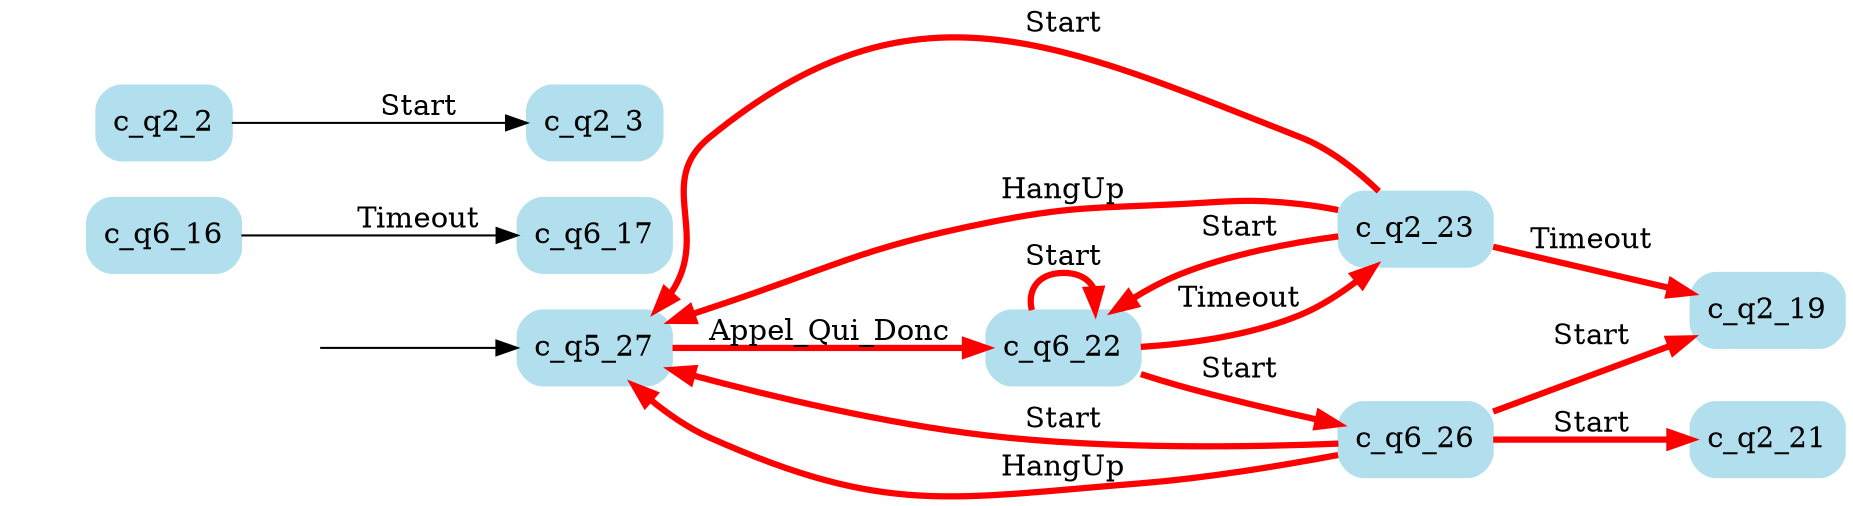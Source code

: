 digraph G {

	rankdir = LR;

	start_c_q5_27[style=invisible];

	node[shape=box, style="rounded, filled", color=lightblue2];

	c_q6_22[label="c_q6_22"];
	c_q2_19[label="c_q2_19"];
	c_q6_17[label="c_q6_17"];
	c_q2_3[label="c_q2_3"];
	c_q2_23[label="c_q2_23"];
	c_q2_21[label="c_q2_21"];
	c_q6_26[label="c_q6_26"];
	c_q2_2[label="c_q2_2"];
	c_q5_27[label="c_q5_27"];
	c_q6_16[label="c_q6_16"];

	start_c_q5_27 -> c_q5_27;
	c_q5_27 -> c_q6_22[label="Appel_Qui_Donc", penwidth=3, color=red];
	c_q2_2 -> c_q2_3[label="Start"];
	c_q2_23 -> c_q2_19[label="Timeout", penwidth=3, color=red];
	c_q2_23 -> c_q5_27[label="Start", penwidth=3, color=red];
	c_q2_23 -> c_q5_27[label="HangUp", penwidth=3, color=red];
	c_q2_23 -> c_q6_22[label="Start", penwidth=3, color=red];
	c_q6_22 -> c_q6_26[label="Start", penwidth=3, color=red];
	c_q6_22 -> c_q6_22[label="Start", penwidth=3, color=red];
	c_q6_16 -> c_q6_17[label="Timeout"];
	c_q6_26 -> c_q2_19[label="Start", penwidth=3, color=red];
	c_q6_26 -> c_q2_21[label="Start", penwidth=3, color=red];
	c_q6_22 -> c_q2_23[label="Timeout", penwidth=3, color=red];
	c_q6_26 -> c_q5_27[label="Start", penwidth=3, color=red];
	c_q6_26 -> c_q5_27[label="HangUp", penwidth=3, color=red];

}